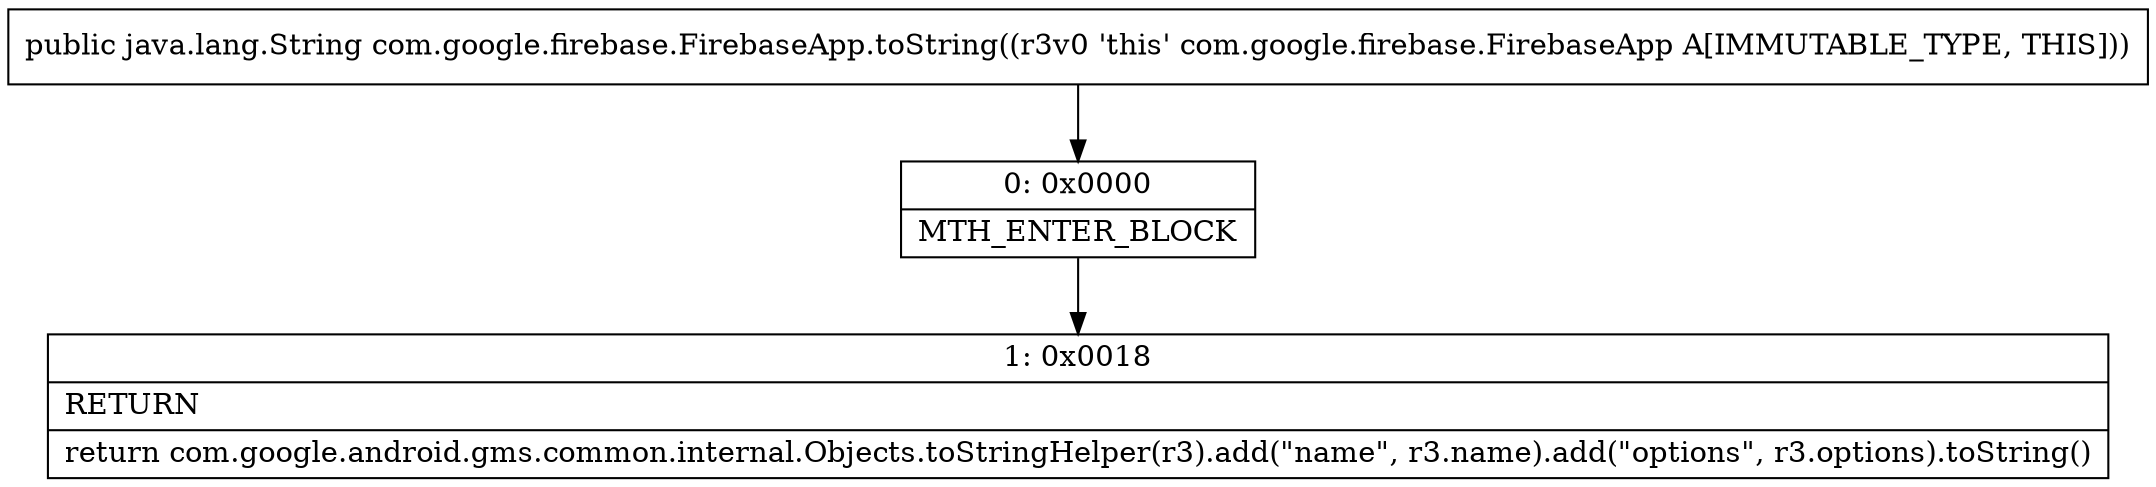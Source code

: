 digraph "CFG forcom.google.firebase.FirebaseApp.toString()Ljava\/lang\/String;" {
Node_0 [shape=record,label="{0\:\ 0x0000|MTH_ENTER_BLOCK\l}"];
Node_1 [shape=record,label="{1\:\ 0x0018|RETURN\l|return com.google.android.gms.common.internal.Objects.toStringHelper(r3).add(\"name\", r3.name).add(\"options\", r3.options).toString()\l}"];
MethodNode[shape=record,label="{public java.lang.String com.google.firebase.FirebaseApp.toString((r3v0 'this' com.google.firebase.FirebaseApp A[IMMUTABLE_TYPE, THIS])) }"];
MethodNode -> Node_0;
Node_0 -> Node_1;
}

